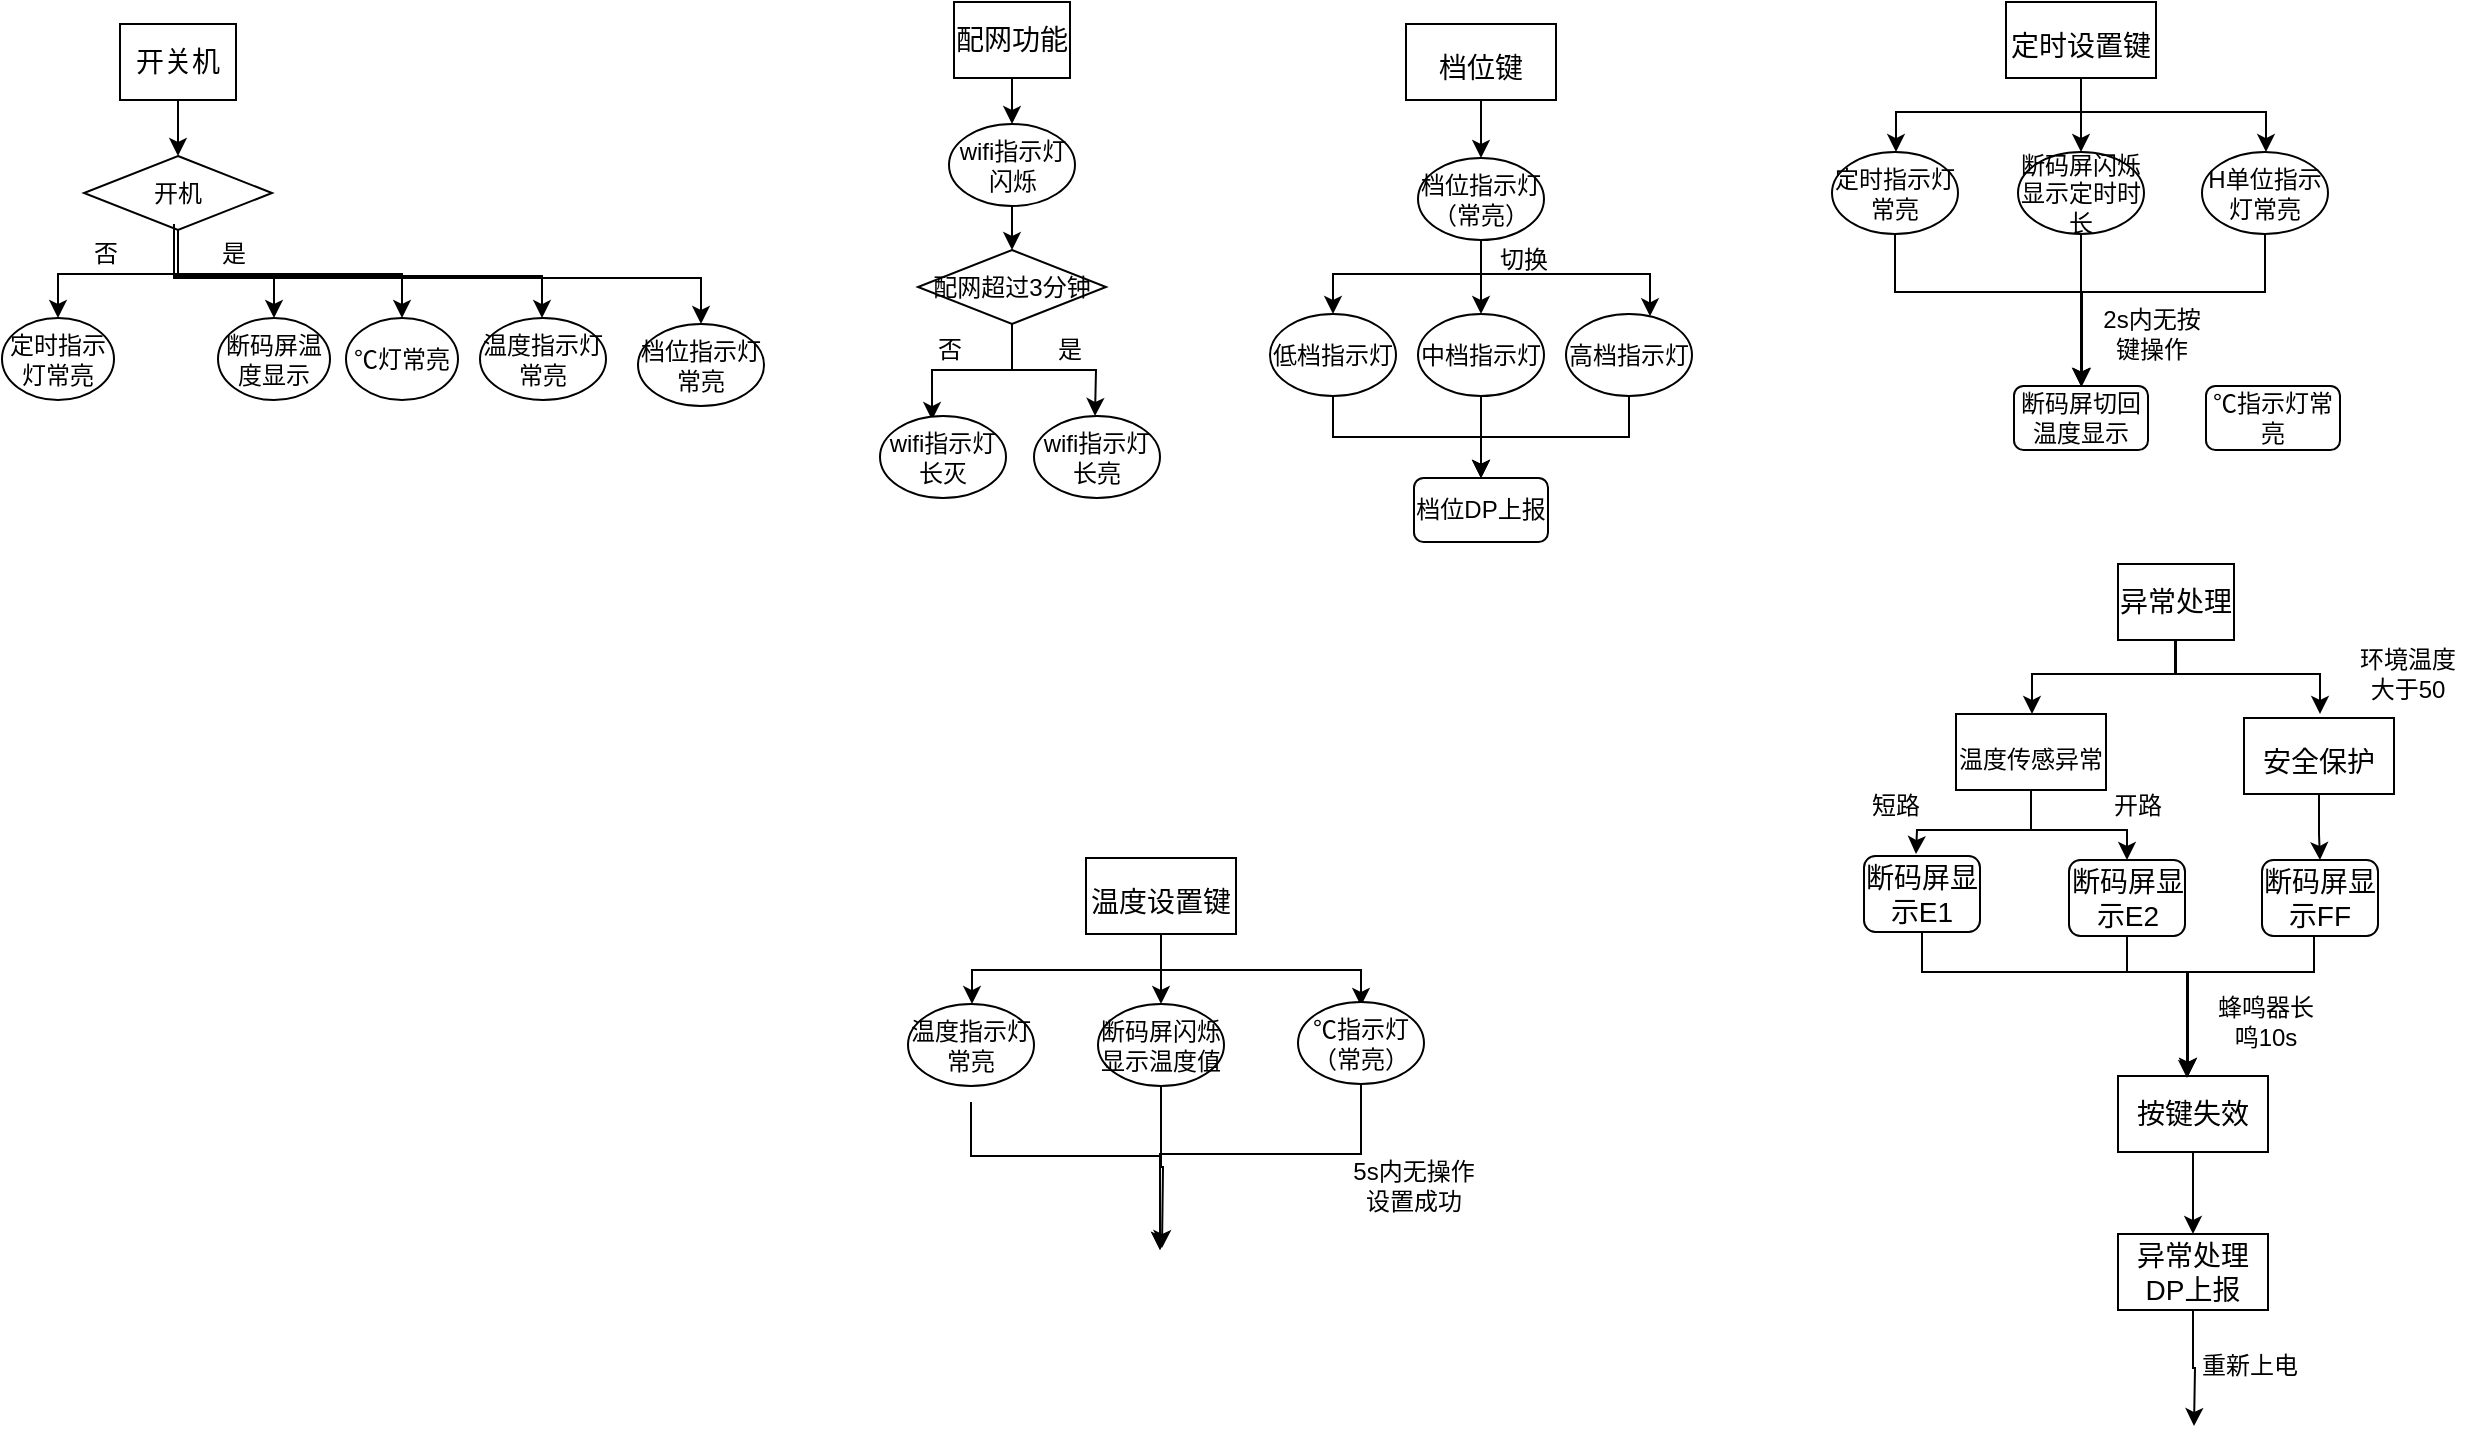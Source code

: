 <mxfile version="15.9.6" type="github">
  <diagram id="7bYu3S5xshXxI2PsXWl_" name="Page-1">
    <mxGraphModel dx="2500" dy="896" grid="0" gridSize="10" guides="1" tooltips="1" connect="1" arrows="1" fold="1" page="1" pageScale="1" pageWidth="827" pageHeight="1169" math="0" shadow="0">
      <root>
        <mxCell id="0" />
        <mxCell id="1" parent="0" />
        <mxCell id="s2p4G6TEXcPG5f_NmB---62" style="edgeStyle=orthogonalEdgeStyle;rounded=0;orthogonalLoop=1;jettySize=auto;html=1;exitX=0.5;exitY=1;exitDx=0;exitDy=0;entryX=0.5;entryY=0;entryDx=0;entryDy=0;" edge="1" parent="1" source="s2p4G6TEXcPG5f_NmB---1" target="s2p4G6TEXcPG5f_NmB---61">
          <mxGeometry relative="1" as="geometry" />
        </mxCell>
        <mxCell id="s2p4G6TEXcPG5f_NmB---1" value="开关机" style="rounded=0;whiteSpace=wrap;html=1;fontSize=14;" vertex="1" parent="1">
          <mxGeometry x="-359" y="62" width="58" height="38" as="geometry" />
        </mxCell>
        <mxCell id="s2p4G6TEXcPG5f_NmB---22" style="edgeStyle=orthogonalEdgeStyle;rounded=0;orthogonalLoop=1;jettySize=auto;html=1;exitX=0.5;exitY=1;exitDx=0;exitDy=0;entryX=0.5;entryY=0;entryDx=0;entryDy=0;" edge="1" parent="1" source="s2p4G6TEXcPG5f_NmB---5" target="s2p4G6TEXcPG5f_NmB---18">
          <mxGeometry relative="1" as="geometry" />
        </mxCell>
        <mxCell id="s2p4G6TEXcPG5f_NmB---5" value="&lt;font style=&quot;font-size: 14px&quot;&gt;档位键&lt;/font&gt;" style="rounded=0;whiteSpace=wrap;html=1;fontSize=24;" vertex="1" parent="1">
          <mxGeometry x="284" y="62" width="75" height="38" as="geometry" />
        </mxCell>
        <mxCell id="s2p4G6TEXcPG5f_NmB---31" value="" style="edgeStyle=orthogonalEdgeStyle;rounded=0;orthogonalLoop=1;jettySize=auto;html=1;" edge="1" parent="1" source="s2p4G6TEXcPG5f_NmB---6" target="s2p4G6TEXcPG5f_NmB---30">
          <mxGeometry relative="1" as="geometry">
            <Array as="points">
              <mxPoint x="162" y="535" />
              <mxPoint x="67" y="535" />
            </Array>
          </mxGeometry>
        </mxCell>
        <mxCell id="s2p4G6TEXcPG5f_NmB---33" style="edgeStyle=orthogonalEdgeStyle;rounded=0;orthogonalLoop=1;jettySize=auto;html=1;exitX=0.5;exitY=1;exitDx=0;exitDy=0;" edge="1" parent="1">
          <mxGeometry relative="1" as="geometry">
            <mxPoint x="161.5" y="520" as="sourcePoint" />
            <mxPoint x="261.5" y="553" as="targetPoint" />
            <Array as="points">
              <mxPoint x="162" y="535" />
              <mxPoint x="262" y="535" />
            </Array>
          </mxGeometry>
        </mxCell>
        <mxCell id="s2p4G6TEXcPG5f_NmB---53" style="edgeStyle=orthogonalEdgeStyle;rounded=0;orthogonalLoop=1;jettySize=auto;html=1;exitX=0.5;exitY=1;exitDx=0;exitDy=0;entryX=0.5;entryY=0;entryDx=0;entryDy=0;" edge="1" parent="1" source="s2p4G6TEXcPG5f_NmB---6" target="s2p4G6TEXcPG5f_NmB---50">
          <mxGeometry relative="1" as="geometry" />
        </mxCell>
        <mxCell id="s2p4G6TEXcPG5f_NmB---6" value="&lt;span style=&quot;font-size: 14px&quot;&gt;温度设置键&lt;/span&gt;" style="rounded=0;whiteSpace=wrap;html=1;fontSize=24;" vertex="1" parent="1">
          <mxGeometry x="124" y="479" width="75" height="38" as="geometry" />
        </mxCell>
        <mxCell id="s2p4G6TEXcPG5f_NmB---57" value="" style="edgeStyle=orthogonalEdgeStyle;rounded=0;orthogonalLoop=1;jettySize=auto;html=1;" edge="1" parent="1" source="s2p4G6TEXcPG5f_NmB---7" target="s2p4G6TEXcPG5f_NmB---51">
          <mxGeometry relative="1" as="geometry" />
        </mxCell>
        <mxCell id="s2p4G6TEXcPG5f_NmB---58" style="edgeStyle=orthogonalEdgeStyle;rounded=0;orthogonalLoop=1;jettySize=auto;html=1;exitX=0.5;exitY=1;exitDx=0;exitDy=0;" edge="1" parent="1" source="s2p4G6TEXcPG5f_NmB---7" target="s2p4G6TEXcPG5f_NmB---55">
          <mxGeometry relative="1" as="geometry">
            <Array as="points">
              <mxPoint x="622" y="106" />
              <mxPoint x="529" y="106" />
            </Array>
          </mxGeometry>
        </mxCell>
        <mxCell id="s2p4G6TEXcPG5f_NmB---59" style="edgeStyle=orthogonalEdgeStyle;rounded=0;orthogonalLoop=1;jettySize=auto;html=1;exitX=0.5;exitY=1;exitDx=0;exitDy=0;" edge="1" parent="1" source="s2p4G6TEXcPG5f_NmB---7" target="s2p4G6TEXcPG5f_NmB---56">
          <mxGeometry relative="1" as="geometry">
            <Array as="points">
              <mxPoint x="622" y="106" />
              <mxPoint x="714" y="106" />
            </Array>
          </mxGeometry>
        </mxCell>
        <mxCell id="s2p4G6TEXcPG5f_NmB---7" value="&lt;font style=&quot;font-size: 14px&quot;&gt;定时设置键&lt;/font&gt;" style="rounded=0;whiteSpace=wrap;html=1;fontSize=24;" vertex="1" parent="1">
          <mxGeometry x="584" y="51" width="75" height="38" as="geometry" />
        </mxCell>
        <mxCell id="s2p4G6TEXcPG5f_NmB---17" style="edgeStyle=orthogonalEdgeStyle;rounded=0;orthogonalLoop=1;jettySize=auto;html=1;exitX=0.5;exitY=1;exitDx=0;exitDy=0;entryX=0.5;entryY=0;entryDx=0;entryDy=0;" edge="1" parent="1" source="s2p4G6TEXcPG5f_NmB---8" target="s2p4G6TEXcPG5f_NmB---12">
          <mxGeometry relative="1" as="geometry" />
        </mxCell>
        <mxCell id="s2p4G6TEXcPG5f_NmB---8" value="配网功能" style="rounded=0;whiteSpace=wrap;html=1;fontSize=14;" vertex="1" parent="1">
          <mxGeometry x="58" y="51" width="58" height="38" as="geometry" />
        </mxCell>
        <mxCell id="s2p4G6TEXcPG5f_NmB---34" value="" style="edgeStyle=orthogonalEdgeStyle;rounded=0;orthogonalLoop=1;jettySize=auto;html=1;" edge="1" parent="1" source="s2p4G6TEXcPG5f_NmB---12" target="s2p4G6TEXcPG5f_NmB---13">
          <mxGeometry relative="1" as="geometry" />
        </mxCell>
        <mxCell id="s2p4G6TEXcPG5f_NmB---12" value="wifi指示灯闪烁" style="ellipse;whiteSpace=wrap;html=1;" vertex="1" parent="1">
          <mxGeometry x="55.5" y="112" width="63" height="41" as="geometry" />
        </mxCell>
        <mxCell id="s2p4G6TEXcPG5f_NmB---37" style="edgeStyle=orthogonalEdgeStyle;rounded=0;orthogonalLoop=1;jettySize=auto;html=1;exitX=0.5;exitY=1;exitDx=0;exitDy=0;entryX=0.413;entryY=0.049;entryDx=0;entryDy=0;entryPerimeter=0;" edge="1" parent="1" source="s2p4G6TEXcPG5f_NmB---13" target="s2p4G6TEXcPG5f_NmB---35">
          <mxGeometry relative="1" as="geometry" />
        </mxCell>
        <mxCell id="s2p4G6TEXcPG5f_NmB---38" style="edgeStyle=orthogonalEdgeStyle;rounded=0;orthogonalLoop=1;jettySize=auto;html=1;exitX=0.5;exitY=1;exitDx=0;exitDy=0;entryX=0.5;entryY=0;entryDx=0;entryDy=0;" edge="1" parent="1" source="s2p4G6TEXcPG5f_NmB---13">
          <mxGeometry relative="1" as="geometry">
            <mxPoint x="128.5" y="258" as="targetPoint" />
          </mxGeometry>
        </mxCell>
        <mxCell id="s2p4G6TEXcPG5f_NmB---13" value="配网超过3分钟" style="rhombus;whiteSpace=wrap;html=1;" vertex="1" parent="1">
          <mxGeometry x="40" y="175" width="94" height="37" as="geometry" />
        </mxCell>
        <mxCell id="s2p4G6TEXcPG5f_NmB---26" style="edgeStyle=orthogonalEdgeStyle;rounded=0;orthogonalLoop=1;jettySize=auto;html=1;exitX=0.5;exitY=1;exitDx=0;exitDy=0;entryX=0.5;entryY=0;entryDx=0;entryDy=0;" edge="1" parent="1" source="s2p4G6TEXcPG5f_NmB---18" target="s2p4G6TEXcPG5f_NmB---19">
          <mxGeometry relative="1" as="geometry">
            <Array as="points">
              <mxPoint x="322" y="187" />
              <mxPoint x="248" y="187" />
            </Array>
          </mxGeometry>
        </mxCell>
        <mxCell id="s2p4G6TEXcPG5f_NmB---27" style="edgeStyle=orthogonalEdgeStyle;rounded=0;orthogonalLoop=1;jettySize=auto;html=1;exitX=0.5;exitY=1;exitDx=0;exitDy=0;entryX=0.5;entryY=0;entryDx=0;entryDy=0;" edge="1" parent="1" source="s2p4G6TEXcPG5f_NmB---18" target="s2p4G6TEXcPG5f_NmB---20">
          <mxGeometry relative="1" as="geometry" />
        </mxCell>
        <mxCell id="s2p4G6TEXcPG5f_NmB---28" style="edgeStyle=orthogonalEdgeStyle;rounded=0;orthogonalLoop=1;jettySize=auto;html=1;exitX=0.5;exitY=1;exitDx=0;exitDy=0;" edge="1" parent="1" source="s2p4G6TEXcPG5f_NmB---18" target="s2p4G6TEXcPG5f_NmB---21">
          <mxGeometry relative="1" as="geometry">
            <Array as="points">
              <mxPoint x="322" y="187" />
              <mxPoint x="406" y="187" />
            </Array>
          </mxGeometry>
        </mxCell>
        <mxCell id="s2p4G6TEXcPG5f_NmB---18" value="档位指示灯（常亮）" style="ellipse;whiteSpace=wrap;html=1;" vertex="1" parent="1">
          <mxGeometry x="290" y="129" width="63" height="41" as="geometry" />
        </mxCell>
        <mxCell id="s2p4G6TEXcPG5f_NmB---111" style="edgeStyle=orthogonalEdgeStyle;rounded=0;orthogonalLoop=1;jettySize=auto;html=1;exitX=0.5;exitY=1;exitDx=0;exitDy=0;entryX=0.5;entryY=0;entryDx=0;entryDy=0;fontSize=12;" edge="1" parent="1" source="s2p4G6TEXcPG5f_NmB---19" target="s2p4G6TEXcPG5f_NmB---110">
          <mxGeometry relative="1" as="geometry" />
        </mxCell>
        <mxCell id="s2p4G6TEXcPG5f_NmB---19" value="低档指示灯" style="ellipse;whiteSpace=wrap;html=1;" vertex="1" parent="1">
          <mxGeometry x="216" y="207" width="63" height="41" as="geometry" />
        </mxCell>
        <mxCell id="s2p4G6TEXcPG5f_NmB---112" style="edgeStyle=orthogonalEdgeStyle;rounded=0;orthogonalLoop=1;jettySize=auto;html=1;exitX=0.5;exitY=1;exitDx=0;exitDy=0;entryX=0.5;entryY=0;entryDx=0;entryDy=0;fontSize=12;" edge="1" parent="1" source="s2p4G6TEXcPG5f_NmB---20" target="s2p4G6TEXcPG5f_NmB---110">
          <mxGeometry relative="1" as="geometry" />
        </mxCell>
        <mxCell id="s2p4G6TEXcPG5f_NmB---20" value="中档指示灯" style="ellipse;whiteSpace=wrap;html=1;" vertex="1" parent="1">
          <mxGeometry x="290" y="207" width="63" height="41" as="geometry" />
        </mxCell>
        <mxCell id="s2p4G6TEXcPG5f_NmB---113" style="edgeStyle=orthogonalEdgeStyle;rounded=0;orthogonalLoop=1;jettySize=auto;html=1;exitX=0.5;exitY=1;exitDx=0;exitDy=0;fontSize=12;" edge="1" parent="1" source="s2p4G6TEXcPG5f_NmB---21" target="s2p4G6TEXcPG5f_NmB---110">
          <mxGeometry relative="1" as="geometry" />
        </mxCell>
        <mxCell id="s2p4G6TEXcPG5f_NmB---21" value="高档指示灯" style="ellipse;whiteSpace=wrap;html=1;" vertex="1" parent="1">
          <mxGeometry x="364" y="207" width="63" height="41" as="geometry" />
        </mxCell>
        <mxCell id="s2p4G6TEXcPG5f_NmB---29" value="切换" style="text;html=1;strokeColor=none;fillColor=none;align=center;verticalAlign=middle;whiteSpace=wrap;rounded=0;" vertex="1" parent="1">
          <mxGeometry x="313" y="165" width="60" height="30" as="geometry" />
        </mxCell>
        <mxCell id="s2p4G6TEXcPG5f_NmB---43" style="edgeStyle=orthogonalEdgeStyle;rounded=0;orthogonalLoop=1;jettySize=auto;html=1;exitX=0.5;exitY=1;exitDx=0;exitDy=0;" edge="1" parent="1">
          <mxGeometry relative="1" as="geometry">
            <mxPoint x="66.5" y="601" as="sourcePoint" />
            <mxPoint x="161" y="675" as="targetPoint" />
            <Array as="points">
              <mxPoint x="67" y="628" />
              <mxPoint x="161" y="628" />
            </Array>
          </mxGeometry>
        </mxCell>
        <mxCell id="s2p4G6TEXcPG5f_NmB---30" value="温度指示灯常亮" style="ellipse;whiteSpace=wrap;html=1;" vertex="1" parent="1">
          <mxGeometry x="35" y="552" width="63" height="41" as="geometry" />
        </mxCell>
        <mxCell id="s2p4G6TEXcPG5f_NmB---44" style="edgeStyle=orthogonalEdgeStyle;rounded=0;orthogonalLoop=1;jettySize=auto;html=1;exitX=0.5;exitY=1;exitDx=0;exitDy=0;" edge="1" parent="1" source="s2p4G6TEXcPG5f_NmB---32">
          <mxGeometry relative="1" as="geometry">
            <mxPoint x="161" y="675" as="targetPoint" />
            <Array as="points">
              <mxPoint x="261" y="627" />
              <mxPoint x="161" y="627" />
            </Array>
          </mxGeometry>
        </mxCell>
        <mxCell id="s2p4G6TEXcPG5f_NmB---32" value="℃指示灯（常亮）" style="ellipse;whiteSpace=wrap;html=1;" vertex="1" parent="1">
          <mxGeometry x="230" y="551" width="63" height="41" as="geometry" />
        </mxCell>
        <mxCell id="s2p4G6TEXcPG5f_NmB---35" value="wifi指示灯长灭" style="ellipse;whiteSpace=wrap;html=1;" vertex="1" parent="1">
          <mxGeometry x="21" y="258" width="63" height="41" as="geometry" />
        </mxCell>
        <mxCell id="s2p4G6TEXcPG5f_NmB---36" value="wifi指示灯长亮" style="ellipse;whiteSpace=wrap;html=1;" vertex="1" parent="1">
          <mxGeometry x="98" y="258" width="63" height="41" as="geometry" />
        </mxCell>
        <mxCell id="s2p4G6TEXcPG5f_NmB---39" value="否" style="text;html=1;strokeColor=none;fillColor=none;align=center;verticalAlign=middle;whiteSpace=wrap;rounded=0;" vertex="1" parent="1">
          <mxGeometry x="26" y="210" width="60" height="30" as="geometry" />
        </mxCell>
        <mxCell id="s2p4G6TEXcPG5f_NmB---40" value="是" style="text;html=1;strokeColor=none;fillColor=none;align=center;verticalAlign=middle;whiteSpace=wrap;rounded=0;" vertex="1" parent="1">
          <mxGeometry x="86" y="210" width="60" height="30" as="geometry" />
        </mxCell>
        <mxCell id="s2p4G6TEXcPG5f_NmB---54" style="edgeStyle=orthogonalEdgeStyle;rounded=0;orthogonalLoop=1;jettySize=auto;html=1;exitX=0.5;exitY=1;exitDx=0;exitDy=0;" edge="1" parent="1" source="s2p4G6TEXcPG5f_NmB---50">
          <mxGeometry relative="1" as="geometry">
            <mxPoint x="162" y="674" as="targetPoint" />
          </mxGeometry>
        </mxCell>
        <mxCell id="s2p4G6TEXcPG5f_NmB---50" value="断码屏闪烁显示温度值" style="ellipse;whiteSpace=wrap;html=1;" vertex="1" parent="1">
          <mxGeometry x="130" y="552" width="63" height="41" as="geometry" />
        </mxCell>
        <mxCell id="s2p4G6TEXcPG5f_NmB---116" style="edgeStyle=orthogonalEdgeStyle;rounded=0;orthogonalLoop=1;jettySize=auto;html=1;exitX=0.5;exitY=1;exitDx=0;exitDy=0;entryX=0.5;entryY=0;entryDx=0;entryDy=0;fontSize=12;" edge="1" parent="1" source="s2p4G6TEXcPG5f_NmB---51" target="s2p4G6TEXcPG5f_NmB---114">
          <mxGeometry relative="1" as="geometry" />
        </mxCell>
        <mxCell id="s2p4G6TEXcPG5f_NmB---51" value="断码屏闪烁显示定时时长" style="ellipse;whiteSpace=wrap;html=1;" vertex="1" parent="1">
          <mxGeometry x="590" y="126" width="63" height="41" as="geometry" />
        </mxCell>
        <mxCell id="s2p4G6TEXcPG5f_NmB---115" style="edgeStyle=orthogonalEdgeStyle;rounded=0;orthogonalLoop=1;jettySize=auto;html=1;exitX=0.5;exitY=1;exitDx=0;exitDy=0;entryX=0.5;entryY=0;entryDx=0;entryDy=0;fontSize=12;" edge="1" parent="1" source="s2p4G6TEXcPG5f_NmB---55" target="s2p4G6TEXcPG5f_NmB---114">
          <mxGeometry relative="1" as="geometry">
            <Array as="points">
              <mxPoint x="529" y="196" />
              <mxPoint x="622" y="196" />
            </Array>
          </mxGeometry>
        </mxCell>
        <mxCell id="s2p4G6TEXcPG5f_NmB---55" value="定时指示灯常亮" style="ellipse;whiteSpace=wrap;html=1;" vertex="1" parent="1">
          <mxGeometry x="497" y="126" width="63" height="41" as="geometry" />
        </mxCell>
        <mxCell id="s2p4G6TEXcPG5f_NmB---117" style="edgeStyle=orthogonalEdgeStyle;rounded=0;orthogonalLoop=1;jettySize=auto;html=1;exitX=0.5;exitY=1;exitDx=0;exitDy=0;fontSize=12;" edge="1" parent="1">
          <mxGeometry relative="1" as="geometry">
            <mxPoint x="713.5" y="166" as="sourcePoint" />
            <mxPoint x="622" y="243" as="targetPoint" />
            <Array as="points">
              <mxPoint x="714" y="196" />
              <mxPoint x="622" y="196" />
            </Array>
          </mxGeometry>
        </mxCell>
        <mxCell id="s2p4G6TEXcPG5f_NmB---56" value="H单位指示灯常亮" style="ellipse;whiteSpace=wrap;html=1;" vertex="1" parent="1">
          <mxGeometry x="682" y="126" width="63" height="41" as="geometry" />
        </mxCell>
        <mxCell id="s2p4G6TEXcPG5f_NmB---65" value="" style="edgeStyle=orthogonalEdgeStyle;rounded=0;orthogonalLoop=1;jettySize=auto;html=1;" edge="1" parent="1" source="s2p4G6TEXcPG5f_NmB---61" target="s2p4G6TEXcPG5f_NmB---64">
          <mxGeometry relative="1" as="geometry" />
        </mxCell>
        <mxCell id="s2p4G6TEXcPG5f_NmB---70" style="edgeStyle=orthogonalEdgeStyle;rounded=0;orthogonalLoop=1;jettySize=auto;html=1;exitX=0.5;exitY=1;exitDx=0;exitDy=0;" edge="1" parent="1" source="s2p4G6TEXcPG5f_NmB---61" target="s2p4G6TEXcPG5f_NmB---67">
          <mxGeometry relative="1" as="geometry" />
        </mxCell>
        <mxCell id="s2p4G6TEXcPG5f_NmB---71" style="edgeStyle=orthogonalEdgeStyle;rounded=0;orthogonalLoop=1;jettySize=auto;html=1;exitX=0.5;exitY=1;exitDx=0;exitDy=0;" edge="1" parent="1" source="s2p4G6TEXcPG5f_NmB---61" target="s2p4G6TEXcPG5f_NmB---69">
          <mxGeometry relative="1" as="geometry" />
        </mxCell>
        <mxCell id="s2p4G6TEXcPG5f_NmB---61" value="开机" style="rhombus;whiteSpace=wrap;html=1;" vertex="1" parent="1">
          <mxGeometry x="-377" y="128" width="94" height="37" as="geometry" />
        </mxCell>
        <mxCell id="s2p4G6TEXcPG5f_NmB---64" value="定时指示灯常亮" style="ellipse;whiteSpace=wrap;html=1;" vertex="1" parent="1">
          <mxGeometry x="-418" y="209" width="56" height="41" as="geometry" />
        </mxCell>
        <mxCell id="s2p4G6TEXcPG5f_NmB---66" value="否" style="text;html=1;strokeColor=none;fillColor=none;align=center;verticalAlign=middle;whiteSpace=wrap;rounded=0;" vertex="1" parent="1">
          <mxGeometry x="-396" y="162" width="60" height="30" as="geometry" />
        </mxCell>
        <mxCell id="s2p4G6TEXcPG5f_NmB---67" value="断码屏温度显示" style="ellipse;whiteSpace=wrap;html=1;" vertex="1" parent="1">
          <mxGeometry x="-310" y="209" width="56" height="41" as="geometry" />
        </mxCell>
        <mxCell id="s2p4G6TEXcPG5f_NmB---69" value="℃灯常亮" style="ellipse;whiteSpace=wrap;html=1;" vertex="1" parent="1">
          <mxGeometry x="-246" y="209" width="56" height="41" as="geometry" />
        </mxCell>
        <mxCell id="s2p4G6TEXcPG5f_NmB---129" style="edgeStyle=orthogonalEdgeStyle;rounded=0;orthogonalLoop=1;jettySize=auto;html=1;exitX=0;exitY=0;exitDx=0;exitDy=0;fontSize=12;" edge="1" parent="1" source="s2p4G6TEXcPG5f_NmB---73" target="s2p4G6TEXcPG5f_NmB---127">
          <mxGeometry relative="1" as="geometry">
            <Array as="points">
              <mxPoint x="-332" y="188" />
              <mxPoint x="-148" y="188" />
            </Array>
          </mxGeometry>
        </mxCell>
        <mxCell id="s2p4G6TEXcPG5f_NmB---130" style="edgeStyle=orthogonalEdgeStyle;rounded=0;orthogonalLoop=1;jettySize=auto;html=1;exitX=0;exitY=0;exitDx=0;exitDy=0;entryX=0.5;entryY=0;entryDx=0;entryDy=0;fontSize=12;" edge="1" parent="1" source="s2p4G6TEXcPG5f_NmB---73" target="s2p4G6TEXcPG5f_NmB---128">
          <mxGeometry relative="1" as="geometry">
            <Array as="points">
              <mxPoint x="-332" y="189" />
              <mxPoint x="-68" y="189" />
            </Array>
          </mxGeometry>
        </mxCell>
        <mxCell id="s2p4G6TEXcPG5f_NmB---73" value="是" style="text;html=1;strokeColor=none;fillColor=none;align=center;verticalAlign=middle;whiteSpace=wrap;rounded=0;" vertex="1" parent="1">
          <mxGeometry x="-332" y="162" width="60" height="30" as="geometry" />
        </mxCell>
        <mxCell id="s2p4G6TEXcPG5f_NmB---77" style="edgeStyle=orthogonalEdgeStyle;rounded=0;orthogonalLoop=1;jettySize=auto;html=1;" edge="1" parent="1" target="s2p4G6TEXcPG5f_NmB---75">
          <mxGeometry relative="1" as="geometry">
            <mxPoint x="669" y="370" as="sourcePoint" />
            <Array as="points">
              <mxPoint x="669" y="387" />
              <mxPoint x="597" y="387" />
            </Array>
          </mxGeometry>
        </mxCell>
        <mxCell id="s2p4G6TEXcPG5f_NmB---78" style="edgeStyle=orthogonalEdgeStyle;rounded=0;orthogonalLoop=1;jettySize=auto;html=1;exitX=0.5;exitY=1;exitDx=0;exitDy=0;" edge="1" parent="1">
          <mxGeometry relative="1" as="geometry">
            <mxPoint x="668.5" y="369" as="sourcePoint" />
            <mxPoint x="741" y="407" as="targetPoint" />
            <Array as="points">
              <mxPoint x="669" y="387" />
              <mxPoint x="741" y="387" />
            </Array>
          </mxGeometry>
        </mxCell>
        <mxCell id="s2p4G6TEXcPG5f_NmB---91" style="edgeStyle=orthogonalEdgeStyle;rounded=0;orthogonalLoop=1;jettySize=auto;html=1;exitX=0.5;exitY=1;exitDx=0;exitDy=0;fontSize=12;" edge="1" parent="1" source="s2p4G6TEXcPG5f_NmB---75">
          <mxGeometry relative="1" as="geometry">
            <mxPoint x="539" y="477" as="targetPoint" />
          </mxGeometry>
        </mxCell>
        <mxCell id="s2p4G6TEXcPG5f_NmB---92" style="edgeStyle=orthogonalEdgeStyle;rounded=0;orthogonalLoop=1;jettySize=auto;html=1;exitX=0.5;exitY=1;exitDx=0;exitDy=0;fontSize=12;" edge="1" parent="1" source="s2p4G6TEXcPG5f_NmB---75" target="s2p4G6TEXcPG5f_NmB---89">
          <mxGeometry relative="1" as="geometry" />
        </mxCell>
        <mxCell id="s2p4G6TEXcPG5f_NmB---75" value="&lt;p&gt;&lt;font style=&quot;font-size: 12px&quot;&gt;温度传感异常&lt;/font&gt;&lt;br&gt;&lt;/p&gt;" style="rounded=0;whiteSpace=wrap;html=1;fontSize=24;align=center;" vertex="1" parent="1">
          <mxGeometry x="559" y="407" width="75" height="38" as="geometry" />
        </mxCell>
        <mxCell id="s2p4G6TEXcPG5f_NmB---99" value="" style="edgeStyle=orthogonalEdgeStyle;rounded=0;orthogonalLoop=1;jettySize=auto;html=1;fontSize=12;" edge="1" parent="1" source="s2p4G6TEXcPG5f_NmB---76" target="s2p4G6TEXcPG5f_NmB---90">
          <mxGeometry relative="1" as="geometry" />
        </mxCell>
        <mxCell id="s2p4G6TEXcPG5f_NmB---76" value="&lt;div&gt;&lt;span style=&quot;font-size: 14px ; line-height: 1&quot;&gt;安全保护&lt;/span&gt;&lt;/div&gt;" style="rounded=0;whiteSpace=wrap;html=1;fontSize=24;align=center;" vertex="1" parent="1">
          <mxGeometry x="703" y="409" width="75" height="38" as="geometry" />
        </mxCell>
        <mxCell id="s2p4G6TEXcPG5f_NmB---119" style="edgeStyle=orthogonalEdgeStyle;rounded=0;orthogonalLoop=1;jettySize=auto;html=1;exitX=0.5;exitY=1;exitDx=0;exitDy=0;entryX=0.5;entryY=0;entryDx=0;entryDy=0;fontSize=12;" edge="1" parent="1" source="s2p4G6TEXcPG5f_NmB---87" target="s2p4G6TEXcPG5f_NmB---118">
          <mxGeometry relative="1" as="geometry" />
        </mxCell>
        <mxCell id="s2p4G6TEXcPG5f_NmB---87" value="按键失效" style="rounded=0;whiteSpace=wrap;html=1;fontSize=14;" vertex="1" parent="1">
          <mxGeometry x="640" y="588" width="75" height="38" as="geometry" />
        </mxCell>
        <mxCell id="s2p4G6TEXcPG5f_NmB---101" style="edgeStyle=orthogonalEdgeStyle;rounded=0;orthogonalLoop=1;jettySize=auto;html=1;fontSize=12;" edge="1" parent="1" source="s2p4G6TEXcPG5f_NmB---88" target="s2p4G6TEXcPG5f_NmB---87">
          <mxGeometry relative="1" as="geometry">
            <Array as="points">
              <mxPoint x="542" y="536" />
              <mxPoint x="675" y="536" />
            </Array>
          </mxGeometry>
        </mxCell>
        <mxCell id="s2p4G6TEXcPG5f_NmB---88" value="断码屏显示E1" style="rounded=1;whiteSpace=wrap;html=1;fontSize=14;shadow=0;glass=0;" vertex="1" parent="1">
          <mxGeometry x="513" y="478" width="58" height="38" as="geometry" />
        </mxCell>
        <mxCell id="s2p4G6TEXcPG5f_NmB---103" style="edgeStyle=orthogonalEdgeStyle;rounded=0;orthogonalLoop=1;jettySize=auto;html=1;exitX=0.5;exitY=1;exitDx=0;exitDy=0;fontSize=12;" edge="1" parent="1" source="s2p4G6TEXcPG5f_NmB---89">
          <mxGeometry relative="1" as="geometry">
            <mxPoint x="675" y="588" as="targetPoint" />
            <Array as="points">
              <mxPoint x="645" y="536" />
              <mxPoint x="675" y="536" />
            </Array>
          </mxGeometry>
        </mxCell>
        <mxCell id="s2p4G6TEXcPG5f_NmB---89" value="断码屏显示E2" style="rounded=1;whiteSpace=wrap;html=1;fontSize=14;" vertex="1" parent="1">
          <mxGeometry x="615.5" y="480" width="58" height="38" as="geometry" />
        </mxCell>
        <mxCell id="s2p4G6TEXcPG5f_NmB---106" style="edgeStyle=orthogonalEdgeStyle;rounded=0;orthogonalLoop=1;jettySize=auto;html=1;exitX=0.5;exitY=1;exitDx=0;exitDy=0;entryX=0.5;entryY=0;entryDx=0;entryDy=0;fontSize=12;" edge="1" parent="1">
          <mxGeometry relative="1" as="geometry">
            <mxPoint x="738" y="518" as="sourcePoint" />
            <mxPoint x="674.5" y="589" as="targetPoint" />
            <Array as="points">
              <mxPoint x="738" y="536" />
              <mxPoint x="675" y="536" />
            </Array>
          </mxGeometry>
        </mxCell>
        <mxCell id="s2p4G6TEXcPG5f_NmB---90" value="断码屏显示FF" style="rounded=1;whiteSpace=wrap;html=1;fontSize=14;" vertex="1" parent="1">
          <mxGeometry x="712" y="480" width="58" height="38" as="geometry" />
        </mxCell>
        <mxCell id="s2p4G6TEXcPG5f_NmB---93" value="短路" style="text;html=1;strokeColor=none;fillColor=none;align=center;verticalAlign=middle;whiteSpace=wrap;rounded=0;fontSize=12;" vertex="1" parent="1">
          <mxGeometry x="499" y="438" width="60" height="30" as="geometry" />
        </mxCell>
        <mxCell id="s2p4G6TEXcPG5f_NmB---96" value="开路" style="text;html=1;strokeColor=none;fillColor=none;align=center;verticalAlign=middle;whiteSpace=wrap;rounded=0;fontSize=12;" vertex="1" parent="1">
          <mxGeometry x="620" y="438" width="60" height="30" as="geometry" />
        </mxCell>
        <mxCell id="s2p4G6TEXcPG5f_NmB---100" value="环境温度大于50" style="text;html=1;strokeColor=none;fillColor=none;align=center;verticalAlign=middle;whiteSpace=wrap;rounded=0;fontSize=12;" vertex="1" parent="1">
          <mxGeometry x="755" y="372" width="60" height="30" as="geometry" />
        </mxCell>
        <mxCell id="s2p4G6TEXcPG5f_NmB---107" value="蜂鸣器长鸣10s" style="text;html=1;strokeColor=none;fillColor=none;align=center;verticalAlign=middle;whiteSpace=wrap;rounded=0;fontSize=12;" vertex="1" parent="1">
          <mxGeometry x="684" y="546" width="60" height="30" as="geometry" />
        </mxCell>
        <mxCell id="s2p4G6TEXcPG5f_NmB---109" value="异常处理" style="rounded=0;whiteSpace=wrap;html=1;fontSize=14;" vertex="1" parent="1">
          <mxGeometry x="640" y="332" width="58" height="38" as="geometry" />
        </mxCell>
        <mxCell id="s2p4G6TEXcPG5f_NmB---110" value="档位DP上报" style="rounded=1;whiteSpace=wrap;html=1;fontSize=12;" vertex="1" parent="1">
          <mxGeometry x="288" y="289" width="67" height="32" as="geometry" />
        </mxCell>
        <mxCell id="s2p4G6TEXcPG5f_NmB---114" value="断码屏切回温度显示" style="rounded=1;whiteSpace=wrap;html=1;fontSize=12;" vertex="1" parent="1">
          <mxGeometry x="588" y="243" width="67" height="32" as="geometry" />
        </mxCell>
        <mxCell id="s2p4G6TEXcPG5f_NmB---120" style="edgeStyle=orthogonalEdgeStyle;rounded=0;orthogonalLoop=1;jettySize=auto;html=1;exitX=0.5;exitY=1;exitDx=0;exitDy=0;fontSize=12;" edge="1" parent="1" source="s2p4G6TEXcPG5f_NmB---118">
          <mxGeometry relative="1" as="geometry">
            <mxPoint x="678" y="763" as="targetPoint" />
          </mxGeometry>
        </mxCell>
        <mxCell id="s2p4G6TEXcPG5f_NmB---118" value="异常处理DP上报" style="rounded=0;whiteSpace=wrap;html=1;fontSize=14;" vertex="1" parent="1">
          <mxGeometry x="640" y="667" width="75" height="38" as="geometry" />
        </mxCell>
        <mxCell id="s2p4G6TEXcPG5f_NmB---121" value="重新上电" style="text;html=1;strokeColor=none;fillColor=none;align=center;verticalAlign=middle;whiteSpace=wrap;rounded=0;shadow=0;glass=0;fontSize=12;" vertex="1" parent="1">
          <mxGeometry x="676" y="718" width="60" height="30" as="geometry" />
        </mxCell>
        <mxCell id="s2p4G6TEXcPG5f_NmB---122" value="5s内无操作设置成功" style="text;html=1;strokeColor=none;fillColor=none;align=center;verticalAlign=middle;whiteSpace=wrap;rounded=0;shadow=0;glass=0;fontSize=12;" vertex="1" parent="1">
          <mxGeometry x="251" y="628" width="74" height="30" as="geometry" />
        </mxCell>
        <mxCell id="s2p4G6TEXcPG5f_NmB---125" value="2s内无按键操作" style="text;html=1;strokeColor=none;fillColor=none;align=center;verticalAlign=middle;whiteSpace=wrap;rounded=0;shadow=0;glass=0;fontSize=12;" vertex="1" parent="1">
          <mxGeometry x="627" y="202" width="60" height="30" as="geometry" />
        </mxCell>
        <mxCell id="s2p4G6TEXcPG5f_NmB---126" value="℃指示灯常亮" style="rounded=1;whiteSpace=wrap;html=1;fontSize=12;" vertex="1" parent="1">
          <mxGeometry x="684" y="243" width="67" height="32" as="geometry" />
        </mxCell>
        <mxCell id="s2p4G6TEXcPG5f_NmB---127" value="温度指示灯常亮" style="ellipse;whiteSpace=wrap;html=1;" vertex="1" parent="1">
          <mxGeometry x="-179" y="209" width="63" height="41" as="geometry" />
        </mxCell>
        <mxCell id="s2p4G6TEXcPG5f_NmB---128" value="档位指示灯常亮" style="ellipse;whiteSpace=wrap;html=1;" vertex="1" parent="1">
          <mxGeometry x="-100" y="212" width="63" height="41" as="geometry" />
        </mxCell>
      </root>
    </mxGraphModel>
  </diagram>
</mxfile>
